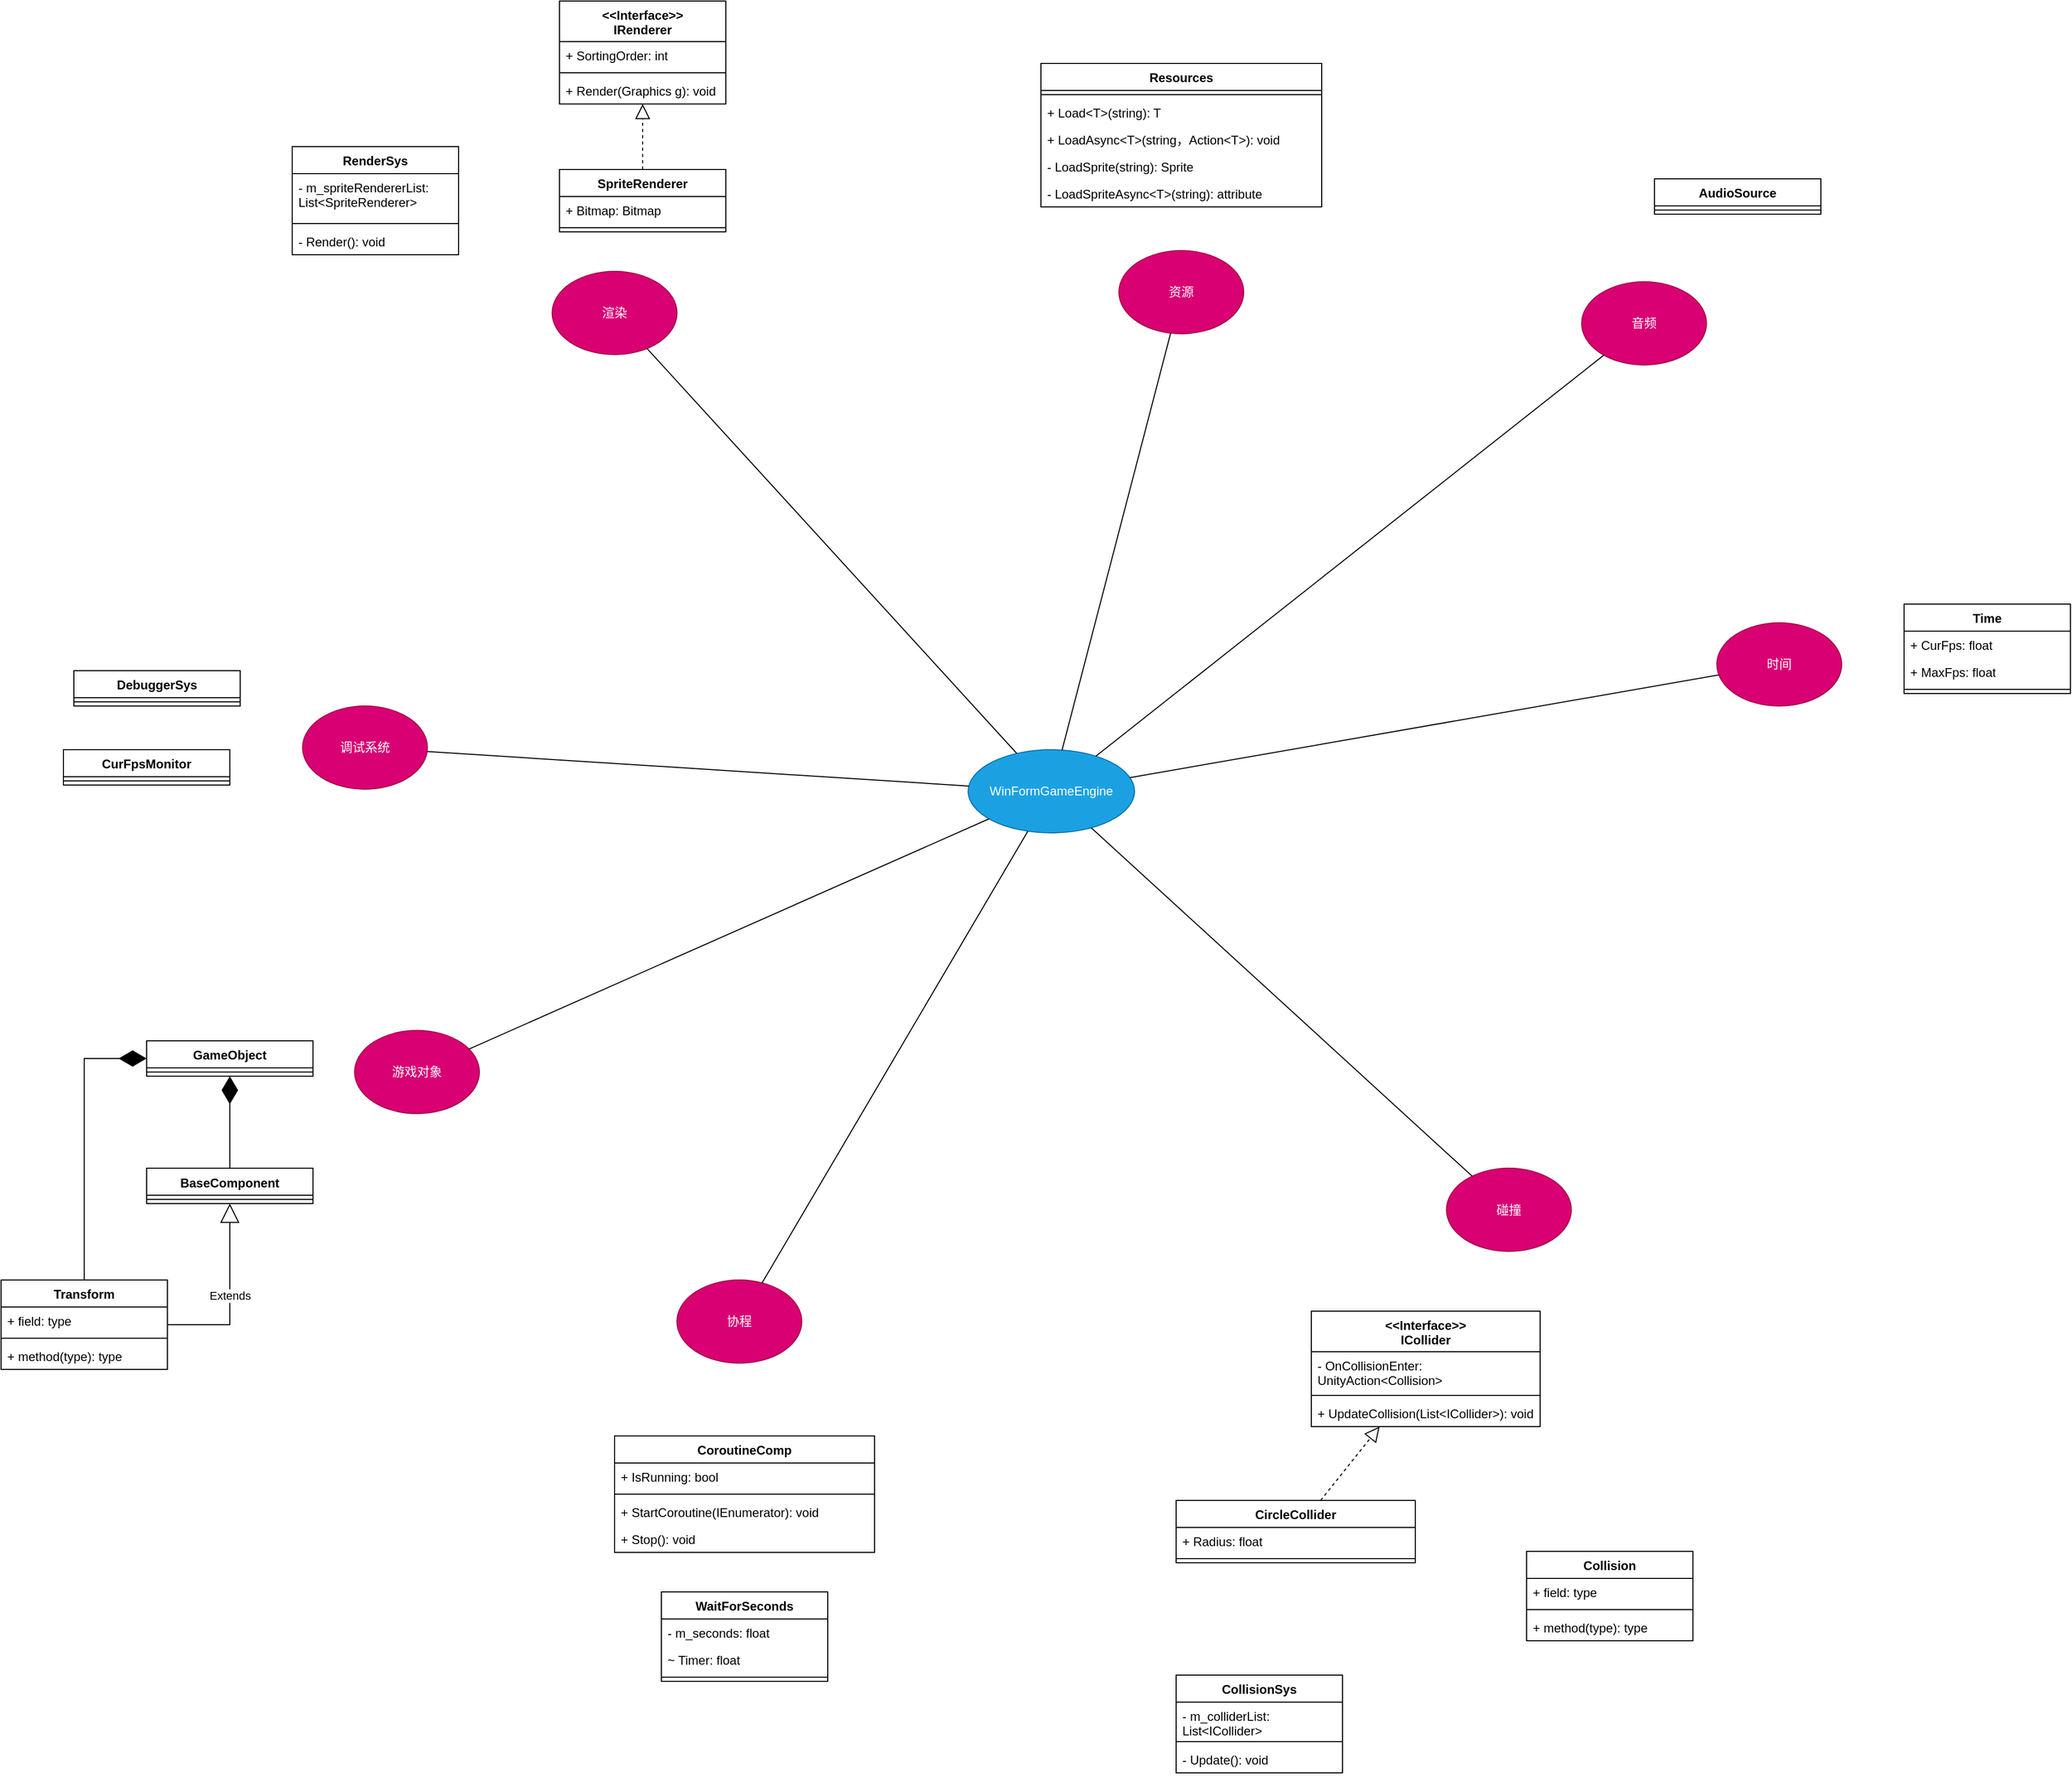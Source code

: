 <mxfile version="21.6.8" type="device">
  <diagram id="C5RBs43oDa-KdzZeNtuy" name="Page-1">
    <mxGraphModel dx="1206" dy="817" grid="1" gridSize="10" guides="1" tooltips="1" connect="1" arrows="1" fold="1" page="1" pageScale="1" pageWidth="827" pageHeight="1169" math="0" shadow="0">
      <root>
        <mxCell id="WIyWlLk6GJQsqaUBKTNV-0" />
        <mxCell id="WIyWlLk6GJQsqaUBKTNV-1" parent="WIyWlLk6GJQsqaUBKTNV-0" />
        <mxCell id="uwfQuTTp1n-4uU-faM3i-0" value="RenderSys" style="swimlane;fontStyle=1;align=center;verticalAlign=top;childLayout=stackLayout;horizontal=1;startSize=26;horizontalStack=0;resizeParent=1;resizeParentMax=0;resizeLast=0;collapsible=1;marginBottom=0;whiteSpace=wrap;html=1;" parent="WIyWlLk6GJQsqaUBKTNV-1" vertex="1">
          <mxGeometry x="430" y="200" width="160" height="104" as="geometry" />
        </mxCell>
        <mxCell id="uwfQuTTp1n-4uU-faM3i-5" value="- m_spriteRendererList: List&amp;lt;SpriteRenderer&amp;gt;" style="text;strokeColor=none;fillColor=none;align=left;verticalAlign=top;spacingLeft=4;spacingRight=4;overflow=hidden;rotatable=0;points=[[0,0.5],[1,0.5]];portConstraint=eastwest;whiteSpace=wrap;html=1;" parent="uwfQuTTp1n-4uU-faM3i-0" vertex="1">
          <mxGeometry y="26" width="160" height="44" as="geometry" />
        </mxCell>
        <mxCell id="uwfQuTTp1n-4uU-faM3i-2" value="" style="line;strokeWidth=1;fillColor=none;align=left;verticalAlign=middle;spacingTop=-1;spacingLeft=3;spacingRight=3;rotatable=0;labelPosition=right;points=[];portConstraint=eastwest;strokeColor=inherit;" parent="uwfQuTTp1n-4uU-faM3i-0" vertex="1">
          <mxGeometry y="70" width="160" height="8" as="geometry" />
        </mxCell>
        <mxCell id="uwfQuTTp1n-4uU-faM3i-4" value="- Render(): void" style="text;strokeColor=none;fillColor=none;align=left;verticalAlign=top;spacingLeft=4;spacingRight=4;overflow=hidden;rotatable=0;points=[[0,0.5],[1,0.5]];portConstraint=eastwest;whiteSpace=wrap;html=1;" parent="uwfQuTTp1n-4uU-faM3i-0" vertex="1">
          <mxGeometry y="78" width="160" height="26" as="geometry" />
        </mxCell>
        <mxCell id="uwfQuTTp1n-4uU-faM3i-6" value="SpriteRenderer" style="swimlane;fontStyle=1;align=center;verticalAlign=top;childLayout=stackLayout;horizontal=1;startSize=26;horizontalStack=0;resizeParent=1;resizeParentMax=0;resizeLast=0;collapsible=1;marginBottom=0;whiteSpace=wrap;html=1;" parent="WIyWlLk6GJQsqaUBKTNV-1" vertex="1">
          <mxGeometry x="687" y="222" width="160" height="60" as="geometry" />
        </mxCell>
        <mxCell id="uwfQuTTp1n-4uU-faM3i-7" value="+ Bitmap: Bitmap" style="text;strokeColor=none;fillColor=none;align=left;verticalAlign=top;spacingLeft=4;spacingRight=4;overflow=hidden;rotatable=0;points=[[0,0.5],[1,0.5]];portConstraint=eastwest;whiteSpace=wrap;html=1;" parent="uwfQuTTp1n-4uU-faM3i-6" vertex="1">
          <mxGeometry y="26" width="160" height="26" as="geometry" />
        </mxCell>
        <mxCell id="uwfQuTTp1n-4uU-faM3i-8" value="" style="line;strokeWidth=1;fillColor=none;align=left;verticalAlign=middle;spacingTop=-1;spacingLeft=3;spacingRight=3;rotatable=0;labelPosition=right;points=[];portConstraint=eastwest;strokeColor=inherit;" parent="uwfQuTTp1n-4uU-faM3i-6" vertex="1">
          <mxGeometry y="52" width="160" height="8" as="geometry" />
        </mxCell>
        <mxCell id="iYL3eMz2ZJMKcYCihjhJ-0" value="&amp;lt;&amp;lt;Interface&amp;gt;&amp;gt;&lt;br&gt;IRenderer" style="swimlane;fontStyle=1;align=center;verticalAlign=top;childLayout=stackLayout;horizontal=1;startSize=39;horizontalStack=0;resizeParent=1;resizeParentMax=0;resizeLast=0;collapsible=1;marginBottom=0;whiteSpace=wrap;html=1;" parent="WIyWlLk6GJQsqaUBKTNV-1" vertex="1">
          <mxGeometry x="687" y="60" width="160" height="99" as="geometry" />
        </mxCell>
        <mxCell id="iYL3eMz2ZJMKcYCihjhJ-4" value="+ SortingOrder: int" style="text;strokeColor=none;fillColor=none;align=left;verticalAlign=top;spacingLeft=4;spacingRight=4;overflow=hidden;rotatable=0;points=[[0,0.5],[1,0.5]];portConstraint=eastwest;whiteSpace=wrap;html=1;" parent="iYL3eMz2ZJMKcYCihjhJ-0" vertex="1">
          <mxGeometry y="39" width="160" height="26" as="geometry" />
        </mxCell>
        <mxCell id="iYL3eMz2ZJMKcYCihjhJ-2" value="" style="line;strokeWidth=1;fillColor=none;align=left;verticalAlign=middle;spacingTop=-1;spacingLeft=3;spacingRight=3;rotatable=0;labelPosition=right;points=[];portConstraint=eastwest;strokeColor=inherit;" parent="iYL3eMz2ZJMKcYCihjhJ-0" vertex="1">
          <mxGeometry y="65" width="160" height="8" as="geometry" />
        </mxCell>
        <mxCell id="iYL3eMz2ZJMKcYCihjhJ-3" value="+ Render(Graphics g): void" style="text;strokeColor=none;fillColor=none;align=left;verticalAlign=top;spacingLeft=4;spacingRight=4;overflow=hidden;rotatable=0;points=[[0,0.5],[1,0.5]];portConstraint=eastwest;whiteSpace=wrap;html=1;" parent="iYL3eMz2ZJMKcYCihjhJ-0" vertex="1">
          <mxGeometry y="73" width="160" height="26" as="geometry" />
        </mxCell>
        <mxCell id="iYL3eMz2ZJMKcYCihjhJ-5" value="" style="endArrow=block;dashed=1;endFill=0;endSize=12;html=1;rounded=0;" parent="WIyWlLk6GJQsqaUBKTNV-1" source="uwfQuTTp1n-4uU-faM3i-6" target="iYL3eMz2ZJMKcYCihjhJ-0" edge="1">
          <mxGeometry width="160" relative="1" as="geometry">
            <mxPoint x="750" y="190" as="sourcePoint" />
            <mxPoint x="910" y="190" as="targetPoint" />
          </mxGeometry>
        </mxCell>
        <mxCell id="bBsmEy4YSJR-dZpL2G9y-0" value="CircleCollider" style="swimlane;fontStyle=1;align=center;verticalAlign=top;childLayout=stackLayout;horizontal=1;startSize=26;horizontalStack=0;resizeParent=1;resizeParentMax=0;resizeLast=0;collapsible=1;marginBottom=0;whiteSpace=wrap;html=1;" parent="WIyWlLk6GJQsqaUBKTNV-1" vertex="1">
          <mxGeometry x="1280" y="1502" width="230" height="60" as="geometry" />
        </mxCell>
        <mxCell id="bBsmEy4YSJR-dZpL2G9y-1" value="+ Radius: float" style="text;strokeColor=none;fillColor=none;align=left;verticalAlign=top;spacingLeft=4;spacingRight=4;overflow=hidden;rotatable=0;points=[[0,0.5],[1,0.5]];portConstraint=eastwest;whiteSpace=wrap;html=1;" parent="bBsmEy4YSJR-dZpL2G9y-0" vertex="1">
          <mxGeometry y="26" width="230" height="26" as="geometry" />
        </mxCell>
        <mxCell id="bBsmEy4YSJR-dZpL2G9y-2" value="" style="line;strokeWidth=1;fillColor=none;align=left;verticalAlign=middle;spacingTop=-1;spacingLeft=3;spacingRight=3;rotatable=0;labelPosition=right;points=[];portConstraint=eastwest;strokeColor=inherit;" parent="bBsmEy4YSJR-dZpL2G9y-0" vertex="1">
          <mxGeometry y="52" width="230" height="8" as="geometry" />
        </mxCell>
        <mxCell id="bBsmEy4YSJR-dZpL2G9y-4" value="CollisionSys" style="swimlane;fontStyle=1;align=center;verticalAlign=top;childLayout=stackLayout;horizontal=1;startSize=26;horizontalStack=0;resizeParent=1;resizeParentMax=0;resizeLast=0;collapsible=1;marginBottom=0;whiteSpace=wrap;html=1;" parent="WIyWlLk6GJQsqaUBKTNV-1" vertex="1">
          <mxGeometry x="1280" y="1670" width="160" height="94" as="geometry" />
        </mxCell>
        <mxCell id="bBsmEy4YSJR-dZpL2G9y-5" value="- m_colliderList: List&amp;lt;ICollider&amp;gt;" style="text;strokeColor=none;fillColor=none;align=left;verticalAlign=top;spacingLeft=4;spacingRight=4;overflow=hidden;rotatable=0;points=[[0,0.5],[1,0.5]];portConstraint=eastwest;whiteSpace=wrap;html=1;" parent="bBsmEy4YSJR-dZpL2G9y-4" vertex="1">
          <mxGeometry y="26" width="160" height="34" as="geometry" />
        </mxCell>
        <mxCell id="bBsmEy4YSJR-dZpL2G9y-6" value="" style="line;strokeWidth=1;fillColor=none;align=left;verticalAlign=middle;spacingTop=-1;spacingLeft=3;spacingRight=3;rotatable=0;labelPosition=right;points=[];portConstraint=eastwest;strokeColor=inherit;" parent="bBsmEy4YSJR-dZpL2G9y-4" vertex="1">
          <mxGeometry y="60" width="160" height="8" as="geometry" />
        </mxCell>
        <mxCell id="bBsmEy4YSJR-dZpL2G9y-7" value="- Update(): void" style="text;strokeColor=none;fillColor=none;align=left;verticalAlign=top;spacingLeft=4;spacingRight=4;overflow=hidden;rotatable=0;points=[[0,0.5],[1,0.5]];portConstraint=eastwest;whiteSpace=wrap;html=1;" parent="bBsmEy4YSJR-dZpL2G9y-4" vertex="1">
          <mxGeometry y="68" width="160" height="26" as="geometry" />
        </mxCell>
        <mxCell id="bBsmEy4YSJR-dZpL2G9y-8" value="&amp;lt;&amp;lt;Interface&amp;gt;&amp;gt;&lt;br&gt;ICollider" style="swimlane;fontStyle=1;align=center;verticalAlign=top;childLayout=stackLayout;horizontal=1;startSize=39;horizontalStack=0;resizeParent=1;resizeParentMax=0;resizeLast=0;collapsible=1;marginBottom=0;whiteSpace=wrap;html=1;" parent="WIyWlLk6GJQsqaUBKTNV-1" vertex="1">
          <mxGeometry x="1410" y="1320" width="220" height="111" as="geometry" />
        </mxCell>
        <mxCell id="bBsmEy4YSJR-dZpL2G9y-13" value="- OnCollisionEnter: UnityAction&amp;lt;Collision&amp;gt;" style="text;strokeColor=none;fillColor=none;align=left;verticalAlign=top;spacingLeft=4;spacingRight=4;overflow=hidden;rotatable=0;points=[[0,0.5],[1,0.5]];portConstraint=eastwest;whiteSpace=wrap;html=1;" parent="bBsmEy4YSJR-dZpL2G9y-8" vertex="1">
          <mxGeometry y="39" width="220" height="38" as="geometry" />
        </mxCell>
        <mxCell id="bBsmEy4YSJR-dZpL2G9y-10" value="" style="line;strokeWidth=1;fillColor=none;align=left;verticalAlign=middle;spacingTop=-1;spacingLeft=3;spacingRight=3;rotatable=0;labelPosition=right;points=[];portConstraint=eastwest;strokeColor=inherit;" parent="bBsmEy4YSJR-dZpL2G9y-8" vertex="1">
          <mxGeometry y="77" width="220" height="8" as="geometry" />
        </mxCell>
        <mxCell id="bBsmEy4YSJR-dZpL2G9y-14" value="+ UpdateCollision(List&amp;lt;ICollider&amp;gt;): void" style="text;strokeColor=none;fillColor=none;align=left;verticalAlign=top;spacingLeft=4;spacingRight=4;overflow=hidden;rotatable=0;points=[[0,0.5],[1,0.5]];portConstraint=eastwest;whiteSpace=wrap;html=1;" parent="bBsmEy4YSJR-dZpL2G9y-8" vertex="1">
          <mxGeometry y="85" width="220" height="26" as="geometry" />
        </mxCell>
        <mxCell id="bBsmEy4YSJR-dZpL2G9y-12" value="" style="endArrow=block;dashed=1;endFill=0;endSize=12;html=1;rounded=0;" parent="WIyWlLk6GJQsqaUBKTNV-1" source="bBsmEy4YSJR-dZpL2G9y-0" target="bBsmEy4YSJR-dZpL2G9y-8" edge="1">
          <mxGeometry width="160" relative="1" as="geometry">
            <mxPoint x="1460" y="1460" as="sourcePoint" />
            <mxPoint x="1620" y="1460" as="targetPoint" />
          </mxGeometry>
        </mxCell>
        <mxCell id="bBsmEy4YSJR-dZpL2G9y-15" value="Collision" style="swimlane;fontStyle=1;align=center;verticalAlign=top;childLayout=stackLayout;horizontal=1;startSize=26;horizontalStack=0;resizeParent=1;resizeParentMax=0;resizeLast=0;collapsible=1;marginBottom=0;whiteSpace=wrap;html=1;" parent="WIyWlLk6GJQsqaUBKTNV-1" vertex="1">
          <mxGeometry x="1617" y="1551" width="160" height="86" as="geometry" />
        </mxCell>
        <mxCell id="bBsmEy4YSJR-dZpL2G9y-16" value="+ field: type" style="text;strokeColor=none;fillColor=none;align=left;verticalAlign=top;spacingLeft=4;spacingRight=4;overflow=hidden;rotatable=0;points=[[0,0.5],[1,0.5]];portConstraint=eastwest;whiteSpace=wrap;html=1;" parent="bBsmEy4YSJR-dZpL2G9y-15" vertex="1">
          <mxGeometry y="26" width="160" height="26" as="geometry" />
        </mxCell>
        <mxCell id="bBsmEy4YSJR-dZpL2G9y-17" value="" style="line;strokeWidth=1;fillColor=none;align=left;verticalAlign=middle;spacingTop=-1;spacingLeft=3;spacingRight=3;rotatable=0;labelPosition=right;points=[];portConstraint=eastwest;strokeColor=inherit;" parent="bBsmEy4YSJR-dZpL2G9y-15" vertex="1">
          <mxGeometry y="52" width="160" height="8" as="geometry" />
        </mxCell>
        <mxCell id="bBsmEy4YSJR-dZpL2G9y-18" value="+ method(type): type" style="text;strokeColor=none;fillColor=none;align=left;verticalAlign=top;spacingLeft=4;spacingRight=4;overflow=hidden;rotatable=0;points=[[0,0.5],[1,0.5]];portConstraint=eastwest;whiteSpace=wrap;html=1;" parent="bBsmEy4YSJR-dZpL2G9y-15" vertex="1">
          <mxGeometry y="60" width="160" height="26" as="geometry" />
        </mxCell>
        <mxCell id="8oAhJGQzcpuFjnNeV1Gc-4" value="Resources" style="swimlane;fontStyle=1;align=center;verticalAlign=top;childLayout=stackLayout;horizontal=1;startSize=26;horizontalStack=0;resizeParent=1;resizeParentMax=0;resizeLast=0;collapsible=1;marginBottom=0;whiteSpace=wrap;html=1;" parent="WIyWlLk6GJQsqaUBKTNV-1" vertex="1">
          <mxGeometry x="1150" y="120" width="270" height="138" as="geometry" />
        </mxCell>
        <mxCell id="8oAhJGQzcpuFjnNeV1Gc-6" value="" style="line;strokeWidth=1;fillColor=none;align=left;verticalAlign=middle;spacingTop=-1;spacingLeft=3;spacingRight=3;rotatable=0;labelPosition=right;points=[];portConstraint=eastwest;strokeColor=inherit;" parent="8oAhJGQzcpuFjnNeV1Gc-4" vertex="1">
          <mxGeometry y="26" width="270" height="8" as="geometry" />
        </mxCell>
        <mxCell id="8oAhJGQzcpuFjnNeV1Gc-7" value="+ Load&amp;lt;T&amp;gt;(string): T" style="text;strokeColor=none;fillColor=none;align=left;verticalAlign=top;spacingLeft=4;spacingRight=4;overflow=hidden;rotatable=0;points=[[0,0.5],[1,0.5]];portConstraint=eastwest;whiteSpace=wrap;html=1;" parent="8oAhJGQzcpuFjnNeV1Gc-4" vertex="1">
          <mxGeometry y="34" width="270" height="26" as="geometry" />
        </mxCell>
        <mxCell id="8oAhJGQzcpuFjnNeV1Gc-12" value="+ LoadAsync&amp;lt;T&amp;gt;(string，Action&amp;lt;T&amp;gt;): void" style="text;strokeColor=none;fillColor=none;align=left;verticalAlign=top;spacingLeft=4;spacingRight=4;overflow=hidden;rotatable=0;points=[[0,0.5],[1,0.5]];portConstraint=eastwest;whiteSpace=wrap;html=1;" parent="8oAhJGQzcpuFjnNeV1Gc-4" vertex="1">
          <mxGeometry y="60" width="270" height="26" as="geometry" />
        </mxCell>
        <mxCell id="8oAhJGQzcpuFjnNeV1Gc-13" value="- LoadSprite(string): Sprite" style="text;strokeColor=none;fillColor=none;align=left;verticalAlign=top;spacingLeft=4;spacingRight=4;overflow=hidden;rotatable=0;points=[[0,0.5],[1,0.5]];portConstraint=eastwest;whiteSpace=wrap;html=1;" parent="8oAhJGQzcpuFjnNeV1Gc-4" vertex="1">
          <mxGeometry y="86" width="270" height="26" as="geometry" />
        </mxCell>
        <mxCell id="8oAhJGQzcpuFjnNeV1Gc-14" value="- LoadSpriteAsync&amp;lt;T&amp;gt;(string): attribute" style="text;strokeColor=none;fillColor=none;align=left;verticalAlign=top;spacingLeft=4;spacingRight=4;overflow=hidden;rotatable=0;points=[[0,0.5],[1,0.5]];portConstraint=eastwest;whiteSpace=wrap;html=1;" parent="8oAhJGQzcpuFjnNeV1Gc-4" vertex="1">
          <mxGeometry y="112" width="270" height="26" as="geometry" />
        </mxCell>
        <mxCell id="-42yHlfwCRBBU8t_uZ08-4" value="Time" style="swimlane;fontStyle=1;align=center;verticalAlign=top;childLayout=stackLayout;horizontal=1;startSize=26;horizontalStack=0;resizeParent=1;resizeParentMax=0;resizeLast=0;collapsible=1;marginBottom=0;whiteSpace=wrap;html=1;" parent="WIyWlLk6GJQsqaUBKTNV-1" vertex="1">
          <mxGeometry x="1980" y="640" width="160" height="86" as="geometry" />
        </mxCell>
        <mxCell id="-42yHlfwCRBBU8t_uZ08-5" value="+ CurFps: float" style="text;strokeColor=none;fillColor=none;align=left;verticalAlign=top;spacingLeft=4;spacingRight=4;overflow=hidden;rotatable=0;points=[[0,0.5],[1,0.5]];portConstraint=eastwest;whiteSpace=wrap;html=1;" parent="-42yHlfwCRBBU8t_uZ08-4" vertex="1">
          <mxGeometry y="26" width="160" height="26" as="geometry" />
        </mxCell>
        <mxCell id="-42yHlfwCRBBU8t_uZ08-8" value="+ MaxFps: float" style="text;strokeColor=none;fillColor=none;align=left;verticalAlign=top;spacingLeft=4;spacingRight=4;overflow=hidden;rotatable=0;points=[[0,0.5],[1,0.5]];portConstraint=eastwest;whiteSpace=wrap;html=1;" parent="-42yHlfwCRBBU8t_uZ08-4" vertex="1">
          <mxGeometry y="52" width="160" height="26" as="geometry" />
        </mxCell>
        <mxCell id="-42yHlfwCRBBU8t_uZ08-6" value="" style="line;strokeWidth=1;fillColor=none;align=left;verticalAlign=middle;spacingTop=-1;spacingLeft=3;spacingRight=3;rotatable=0;labelPosition=right;points=[];portConstraint=eastwest;strokeColor=inherit;" parent="-42yHlfwCRBBU8t_uZ08-4" vertex="1">
          <mxGeometry y="78" width="160" height="8" as="geometry" />
        </mxCell>
        <mxCell id="-42yHlfwCRBBU8t_uZ08-9" value="CurFpsMonitor" style="swimlane;fontStyle=1;align=center;verticalAlign=top;childLayout=stackLayout;horizontal=1;startSize=26;horizontalStack=0;resizeParent=1;resizeParentMax=0;resizeLast=0;collapsible=1;marginBottom=0;whiteSpace=wrap;html=1;" parent="WIyWlLk6GJQsqaUBKTNV-1" vertex="1">
          <mxGeometry x="210" y="780" width="160" height="34" as="geometry" />
        </mxCell>
        <mxCell id="-42yHlfwCRBBU8t_uZ08-11" value="" style="line;strokeWidth=1;fillColor=none;align=left;verticalAlign=middle;spacingTop=-1;spacingLeft=3;spacingRight=3;rotatable=0;labelPosition=right;points=[];portConstraint=eastwest;strokeColor=inherit;" parent="-42yHlfwCRBBU8t_uZ08-9" vertex="1">
          <mxGeometry y="26" width="160" height="8" as="geometry" />
        </mxCell>
        <mxCell id="-42yHlfwCRBBU8t_uZ08-13" value="DebuggerSys" style="swimlane;fontStyle=1;align=center;verticalAlign=top;childLayout=stackLayout;horizontal=1;startSize=26;horizontalStack=0;resizeParent=1;resizeParentMax=0;resizeLast=0;collapsible=1;marginBottom=0;whiteSpace=wrap;html=1;" parent="WIyWlLk6GJQsqaUBKTNV-1" vertex="1">
          <mxGeometry x="220" y="704" width="160" height="34" as="geometry" />
        </mxCell>
        <mxCell id="-42yHlfwCRBBU8t_uZ08-15" value="" style="line;strokeWidth=1;fillColor=none;align=left;verticalAlign=middle;spacingTop=-1;spacingLeft=3;spacingRight=3;rotatable=0;labelPosition=right;points=[];portConstraint=eastwest;strokeColor=inherit;" parent="-42yHlfwCRBBU8t_uZ08-13" vertex="1">
          <mxGeometry y="26" width="160" height="8" as="geometry" />
        </mxCell>
        <mxCell id="VNj0e_Ua63VND7lcOGGw-0" value="GameObject" style="swimlane;fontStyle=1;align=center;verticalAlign=top;childLayout=stackLayout;horizontal=1;startSize=26;horizontalStack=0;resizeParent=1;resizeParentMax=0;resizeLast=0;collapsible=1;marginBottom=0;whiteSpace=wrap;html=1;" parent="WIyWlLk6GJQsqaUBKTNV-1" vertex="1">
          <mxGeometry x="290" y="1060" width="160" height="34" as="geometry" />
        </mxCell>
        <mxCell id="VNj0e_Ua63VND7lcOGGw-2" value="" style="line;strokeWidth=1;fillColor=none;align=left;verticalAlign=middle;spacingTop=-1;spacingLeft=3;spacingRight=3;rotatable=0;labelPosition=right;points=[];portConstraint=eastwest;strokeColor=inherit;" parent="VNj0e_Ua63VND7lcOGGw-0" vertex="1">
          <mxGeometry y="26" width="160" height="8" as="geometry" />
        </mxCell>
        <mxCell id="VNj0e_Ua63VND7lcOGGw-4" value="BaseComponent" style="swimlane;fontStyle=1;align=center;verticalAlign=top;childLayout=stackLayout;horizontal=1;startSize=26;horizontalStack=0;resizeParent=1;resizeParentMax=0;resizeLast=0;collapsible=1;marginBottom=0;whiteSpace=wrap;html=1;" parent="WIyWlLk6GJQsqaUBKTNV-1" vertex="1">
          <mxGeometry x="290" y="1182.5" width="160" height="34" as="geometry" />
        </mxCell>
        <mxCell id="VNj0e_Ua63VND7lcOGGw-6" value="" style="line;strokeWidth=1;fillColor=none;align=left;verticalAlign=middle;spacingTop=-1;spacingLeft=3;spacingRight=3;rotatable=0;labelPosition=right;points=[];portConstraint=eastwest;strokeColor=inherit;" parent="VNj0e_Ua63VND7lcOGGw-4" vertex="1">
          <mxGeometry y="26" width="160" height="8" as="geometry" />
        </mxCell>
        <mxCell id="VNj0e_Ua63VND7lcOGGw-8" value="" style="endArrow=diamondThin;endFill=1;endSize=24;html=1;rounded=0;" parent="WIyWlLk6GJQsqaUBKTNV-1" source="VNj0e_Ua63VND7lcOGGw-4" target="VNj0e_Ua63VND7lcOGGw-0" edge="1">
          <mxGeometry width="160" relative="1" as="geometry">
            <mxPoint x="110" y="1090" as="sourcePoint" />
            <mxPoint x="270" y="1090" as="targetPoint" />
          </mxGeometry>
        </mxCell>
        <mxCell id="VNj0e_Ua63VND7lcOGGw-9" value="CoroutineComp" style="swimlane;fontStyle=1;align=center;verticalAlign=top;childLayout=stackLayout;horizontal=1;startSize=26;horizontalStack=0;resizeParent=1;resizeParentMax=0;resizeLast=0;collapsible=1;marginBottom=0;whiteSpace=wrap;html=1;" parent="WIyWlLk6GJQsqaUBKTNV-1" vertex="1">
          <mxGeometry x="740" y="1440" width="250" height="112" as="geometry" />
        </mxCell>
        <mxCell id="mNRerT_ZB-NWE6Cxpbt--1" value="+ IsRunning: bool" style="text;strokeColor=none;fillColor=none;align=left;verticalAlign=top;spacingLeft=4;spacingRight=4;overflow=hidden;rotatable=0;points=[[0,0.5],[1,0.5]];portConstraint=eastwest;whiteSpace=wrap;html=1;" parent="VNj0e_Ua63VND7lcOGGw-9" vertex="1">
          <mxGeometry y="26" width="250" height="26" as="geometry" />
        </mxCell>
        <mxCell id="VNj0e_Ua63VND7lcOGGw-11" value="" style="line;strokeWidth=1;fillColor=none;align=left;verticalAlign=middle;spacingTop=-1;spacingLeft=3;spacingRight=3;rotatable=0;labelPosition=right;points=[];portConstraint=eastwest;strokeColor=inherit;" parent="VNj0e_Ua63VND7lcOGGw-9" vertex="1">
          <mxGeometry y="52" width="250" height="8" as="geometry" />
        </mxCell>
        <mxCell id="VNj0e_Ua63VND7lcOGGw-12" value="+ StartCoroutine(IEnumerator): void" style="text;strokeColor=none;fillColor=none;align=left;verticalAlign=top;spacingLeft=4;spacingRight=4;overflow=hidden;rotatable=0;points=[[0,0.5],[1,0.5]];portConstraint=eastwest;whiteSpace=wrap;html=1;" parent="VNj0e_Ua63VND7lcOGGw-9" vertex="1">
          <mxGeometry y="60" width="250" height="26" as="geometry" />
        </mxCell>
        <mxCell id="VNj0e_Ua63VND7lcOGGw-13" value="+ Stop(): void" style="text;strokeColor=none;fillColor=none;align=left;verticalAlign=top;spacingLeft=4;spacingRight=4;overflow=hidden;rotatable=0;points=[[0,0.5],[1,0.5]];portConstraint=eastwest;whiteSpace=wrap;html=1;" parent="VNj0e_Ua63VND7lcOGGw-9" vertex="1">
          <mxGeometry y="86" width="250" height="26" as="geometry" />
        </mxCell>
        <mxCell id="VNj0e_Ua63VND7lcOGGw-14" value="协程" style="ellipse;whiteSpace=wrap;html=1;fillColor=#d80073;fontColor=#ffffff;strokeColor=#A50040;" parent="WIyWlLk6GJQsqaUBKTNV-1" vertex="1">
          <mxGeometry x="800" y="1290" width="120" height="80" as="geometry" />
        </mxCell>
        <mxCell id="VNj0e_Ua63VND7lcOGGw-15" value="碰撞" style="ellipse;whiteSpace=wrap;html=1;fillColor=#d80073;fontColor=#ffffff;strokeColor=#A50040;" parent="WIyWlLk6GJQsqaUBKTNV-1" vertex="1">
          <mxGeometry x="1540" y="1182.5" width="120" height="80" as="geometry" />
        </mxCell>
        <mxCell id="VNj0e_Ua63VND7lcOGGw-16" value="渲染" style="ellipse;whiteSpace=wrap;html=1;fillColor=#d80073;fontColor=#ffffff;strokeColor=#A50040;" parent="WIyWlLk6GJQsqaUBKTNV-1" vertex="1">
          <mxGeometry x="680" y="320" width="120" height="80" as="geometry" />
        </mxCell>
        <mxCell id="VNj0e_Ua63VND7lcOGGw-17" value="调试系统" style="ellipse;whiteSpace=wrap;html=1;fillColor=#d80073;fontColor=#ffffff;strokeColor=#A50040;" parent="WIyWlLk6GJQsqaUBKTNV-1" vertex="1">
          <mxGeometry x="440" y="738" width="120" height="80" as="geometry" />
        </mxCell>
        <mxCell id="VNj0e_Ua63VND7lcOGGw-18" value="时间" style="ellipse;whiteSpace=wrap;html=1;fillColor=#d80073;fontColor=#ffffff;strokeColor=#A50040;" parent="WIyWlLk6GJQsqaUBKTNV-1" vertex="1">
          <mxGeometry x="1800" y="658" width="120" height="80" as="geometry" />
        </mxCell>
        <mxCell id="VNj0e_Ua63VND7lcOGGw-19" value="Transform" style="swimlane;fontStyle=1;align=center;verticalAlign=top;childLayout=stackLayout;horizontal=1;startSize=26;horizontalStack=0;resizeParent=1;resizeParentMax=0;resizeLast=0;collapsible=1;marginBottom=0;whiteSpace=wrap;html=1;" parent="WIyWlLk6GJQsqaUBKTNV-1" vertex="1">
          <mxGeometry x="150" y="1290" width="160" height="86" as="geometry" />
        </mxCell>
        <mxCell id="VNj0e_Ua63VND7lcOGGw-20" value="+ field: type" style="text;strokeColor=none;fillColor=none;align=left;verticalAlign=top;spacingLeft=4;spacingRight=4;overflow=hidden;rotatable=0;points=[[0,0.5],[1,0.5]];portConstraint=eastwest;whiteSpace=wrap;html=1;" parent="VNj0e_Ua63VND7lcOGGw-19" vertex="1">
          <mxGeometry y="26" width="160" height="26" as="geometry" />
        </mxCell>
        <mxCell id="VNj0e_Ua63VND7lcOGGw-21" value="" style="line;strokeWidth=1;fillColor=none;align=left;verticalAlign=middle;spacingTop=-1;spacingLeft=3;spacingRight=3;rotatable=0;labelPosition=right;points=[];portConstraint=eastwest;strokeColor=inherit;" parent="VNj0e_Ua63VND7lcOGGw-19" vertex="1">
          <mxGeometry y="52" width="160" height="8" as="geometry" />
        </mxCell>
        <mxCell id="VNj0e_Ua63VND7lcOGGw-22" value="+ method(type): type" style="text;strokeColor=none;fillColor=none;align=left;verticalAlign=top;spacingLeft=4;spacingRight=4;overflow=hidden;rotatable=0;points=[[0,0.5],[1,0.5]];portConstraint=eastwest;whiteSpace=wrap;html=1;" parent="VNj0e_Ua63VND7lcOGGw-19" vertex="1">
          <mxGeometry y="60" width="160" height="26" as="geometry" />
        </mxCell>
        <mxCell id="VNj0e_Ua63VND7lcOGGw-23" value="Extends" style="endArrow=block;endSize=16;endFill=0;html=1;rounded=0;" parent="WIyWlLk6GJQsqaUBKTNV-1" source="VNj0e_Ua63VND7lcOGGw-19" target="VNj0e_Ua63VND7lcOGGw-4" edge="1">
          <mxGeometry width="160" relative="1" as="geometry">
            <mxPoint x="310" y="1280" as="sourcePoint" />
            <mxPoint x="470" y="1280" as="targetPoint" />
            <Array as="points">
              <mxPoint x="370" y="1333" />
            </Array>
          </mxGeometry>
        </mxCell>
        <mxCell id="VNj0e_Ua63VND7lcOGGw-25" value="" style="endArrow=diamondThin;endFill=1;endSize=24;html=1;rounded=0;" parent="WIyWlLk6GJQsqaUBKTNV-1" source="VNj0e_Ua63VND7lcOGGw-19" target="VNj0e_Ua63VND7lcOGGw-0" edge="1">
          <mxGeometry width="160" relative="1" as="geometry">
            <mxPoint x="10" y="1200" as="sourcePoint" />
            <mxPoint x="170" y="1200" as="targetPoint" />
            <Array as="points">
              <mxPoint x="230" y="1077" />
            </Array>
          </mxGeometry>
        </mxCell>
        <mxCell id="VNj0e_Ua63VND7lcOGGw-26" value="WaitForSeconds" style="swimlane;fontStyle=1;align=center;verticalAlign=top;childLayout=stackLayout;horizontal=1;startSize=26;horizontalStack=0;resizeParent=1;resizeParentMax=0;resizeLast=0;collapsible=1;marginBottom=0;whiteSpace=wrap;html=1;" parent="WIyWlLk6GJQsqaUBKTNV-1" vertex="1">
          <mxGeometry x="785" y="1590" width="160" height="86" as="geometry" />
        </mxCell>
        <mxCell id="VNj0e_Ua63VND7lcOGGw-30" value="- m_seconds: float" style="text;strokeColor=none;fillColor=none;align=left;verticalAlign=top;spacingLeft=4;spacingRight=4;overflow=hidden;rotatable=0;points=[[0,0.5],[1,0.5]];portConstraint=eastwest;whiteSpace=wrap;html=1;" parent="VNj0e_Ua63VND7lcOGGw-26" vertex="1">
          <mxGeometry y="26" width="160" height="26" as="geometry" />
        </mxCell>
        <mxCell id="mNRerT_ZB-NWE6Cxpbt--0" value="~ Timer: float" style="text;strokeColor=none;fillColor=none;align=left;verticalAlign=top;spacingLeft=4;spacingRight=4;overflow=hidden;rotatable=0;points=[[0,0.5],[1,0.5]];portConstraint=eastwest;whiteSpace=wrap;html=1;" parent="VNj0e_Ua63VND7lcOGGw-26" vertex="1">
          <mxGeometry y="52" width="160" height="26" as="geometry" />
        </mxCell>
        <mxCell id="VNj0e_Ua63VND7lcOGGw-28" value="" style="line;strokeWidth=1;fillColor=none;align=left;verticalAlign=middle;spacingTop=-1;spacingLeft=3;spacingRight=3;rotatable=0;labelPosition=right;points=[];portConstraint=eastwest;strokeColor=inherit;" parent="VNj0e_Ua63VND7lcOGGw-26" vertex="1">
          <mxGeometry y="78" width="160" height="8" as="geometry" />
        </mxCell>
        <mxCell id="VNj0e_Ua63VND7lcOGGw-31" value="资源" style="ellipse;whiteSpace=wrap;html=1;fillColor=#d80073;fontColor=#ffffff;strokeColor=#A50040;" parent="WIyWlLk6GJQsqaUBKTNV-1" vertex="1">
          <mxGeometry x="1225" y="300" width="120" height="80" as="geometry" />
        </mxCell>
        <mxCell id="VNj0e_Ua63VND7lcOGGw-32" value="游戏对象" style="ellipse;whiteSpace=wrap;html=1;fillColor=#d80073;fontColor=#ffffff;strokeColor=#A50040;" parent="WIyWlLk6GJQsqaUBKTNV-1" vertex="1">
          <mxGeometry x="490" y="1050" width="120" height="80" as="geometry" />
        </mxCell>
        <mxCell id="VNj0e_Ua63VND7lcOGGw-33" value="AudioSource" style="swimlane;fontStyle=1;align=center;verticalAlign=top;childLayout=stackLayout;horizontal=1;startSize=26;horizontalStack=0;resizeParent=1;resizeParentMax=0;resizeLast=0;collapsible=1;marginBottom=0;whiteSpace=wrap;html=1;" parent="WIyWlLk6GJQsqaUBKTNV-1" vertex="1">
          <mxGeometry x="1740" y="231" width="160" height="34" as="geometry" />
        </mxCell>
        <mxCell id="VNj0e_Ua63VND7lcOGGw-35" value="" style="line;strokeWidth=1;fillColor=none;align=left;verticalAlign=middle;spacingTop=-1;spacingLeft=3;spacingRight=3;rotatable=0;labelPosition=right;points=[];portConstraint=eastwest;strokeColor=inherit;" parent="VNj0e_Ua63VND7lcOGGw-33" vertex="1">
          <mxGeometry y="26" width="160" height="8" as="geometry" />
        </mxCell>
        <mxCell id="VNj0e_Ua63VND7lcOGGw-37" value="音频" style="ellipse;whiteSpace=wrap;html=1;fillColor=#d80073;fontColor=#ffffff;strokeColor=#A50040;" parent="WIyWlLk6GJQsqaUBKTNV-1" vertex="1">
          <mxGeometry x="1670" y="330" width="120" height="80" as="geometry" />
        </mxCell>
        <mxCell id="VNj0e_Ua63VND7lcOGGw-38" value="WinFormGameEngine" style="ellipse;whiteSpace=wrap;html=1;fillColor=#1ba1e2;fontColor=#ffffff;strokeColor=#006EAF;" parent="WIyWlLk6GJQsqaUBKTNV-1" vertex="1">
          <mxGeometry x="1080" y="780" width="160" height="80" as="geometry" />
        </mxCell>
        <mxCell id="VNj0e_Ua63VND7lcOGGw-39" value="" style="endArrow=none;html=1;rounded=0;" parent="WIyWlLk6GJQsqaUBKTNV-1" source="VNj0e_Ua63VND7lcOGGw-38" target="VNj0e_Ua63VND7lcOGGw-16" edge="1">
          <mxGeometry width="50" height="50" relative="1" as="geometry">
            <mxPoint x="940" y="720" as="sourcePoint" />
            <mxPoint x="990" y="670" as="targetPoint" />
          </mxGeometry>
        </mxCell>
        <mxCell id="VNj0e_Ua63VND7lcOGGw-40" value="" style="endArrow=none;html=1;rounded=0;" parent="WIyWlLk6GJQsqaUBKTNV-1" source="VNj0e_Ua63VND7lcOGGw-38" target="VNj0e_Ua63VND7lcOGGw-31" edge="1">
          <mxGeometry width="50" height="50" relative="1" as="geometry">
            <mxPoint x="1220" y="690" as="sourcePoint" />
            <mxPoint x="1270" y="640" as="targetPoint" />
          </mxGeometry>
        </mxCell>
        <mxCell id="VNj0e_Ua63VND7lcOGGw-41" value="" style="endArrow=none;html=1;rounded=0;" parent="WIyWlLk6GJQsqaUBKTNV-1" source="VNj0e_Ua63VND7lcOGGw-38" target="VNj0e_Ua63VND7lcOGGw-37" edge="1">
          <mxGeometry width="50" height="50" relative="1" as="geometry">
            <mxPoint x="1430" y="780" as="sourcePoint" />
            <mxPoint x="1480" y="730" as="targetPoint" />
          </mxGeometry>
        </mxCell>
        <mxCell id="VNj0e_Ua63VND7lcOGGw-42" value="" style="endArrow=none;html=1;rounded=0;" parent="WIyWlLk6GJQsqaUBKTNV-1" source="VNj0e_Ua63VND7lcOGGw-38" target="VNj0e_Ua63VND7lcOGGw-18" edge="1">
          <mxGeometry width="50" height="50" relative="1" as="geometry">
            <mxPoint x="1330" y="820" as="sourcePoint" />
            <mxPoint x="1380" y="770" as="targetPoint" />
          </mxGeometry>
        </mxCell>
        <mxCell id="VNj0e_Ua63VND7lcOGGw-43" value="" style="endArrow=none;html=1;rounded=0;" parent="WIyWlLk6GJQsqaUBKTNV-1" source="VNj0e_Ua63VND7lcOGGw-38" target="VNj0e_Ua63VND7lcOGGw-15" edge="1">
          <mxGeometry width="50" height="50" relative="1" as="geometry">
            <mxPoint x="1320" y="890" as="sourcePoint" />
            <mxPoint x="1370" y="840" as="targetPoint" />
          </mxGeometry>
        </mxCell>
        <mxCell id="VNj0e_Ua63VND7lcOGGw-44" value="" style="endArrow=none;html=1;rounded=0;" parent="WIyWlLk6GJQsqaUBKTNV-1" source="VNj0e_Ua63VND7lcOGGw-14" target="VNj0e_Ua63VND7lcOGGw-38" edge="1">
          <mxGeometry width="50" height="50" relative="1" as="geometry">
            <mxPoint x="860" y="960" as="sourcePoint" />
            <mxPoint x="910" y="910" as="targetPoint" />
          </mxGeometry>
        </mxCell>
        <mxCell id="VNj0e_Ua63VND7lcOGGw-45" value="" style="endArrow=none;html=1;rounded=0;" parent="WIyWlLk6GJQsqaUBKTNV-1" source="VNj0e_Ua63VND7lcOGGw-32" target="VNj0e_Ua63VND7lcOGGw-38" edge="1">
          <mxGeometry width="50" height="50" relative="1" as="geometry">
            <mxPoint x="660" y="950" as="sourcePoint" />
            <mxPoint x="710" y="900" as="targetPoint" />
          </mxGeometry>
        </mxCell>
        <mxCell id="VNj0e_Ua63VND7lcOGGw-46" value="" style="endArrow=none;html=1;rounded=0;" parent="WIyWlLk6GJQsqaUBKTNV-1" source="VNj0e_Ua63VND7lcOGGw-17" target="VNj0e_Ua63VND7lcOGGw-38" edge="1">
          <mxGeometry width="50" height="50" relative="1" as="geometry">
            <mxPoint x="620" y="810" as="sourcePoint" />
            <mxPoint x="670" y="760" as="targetPoint" />
          </mxGeometry>
        </mxCell>
      </root>
    </mxGraphModel>
  </diagram>
</mxfile>

